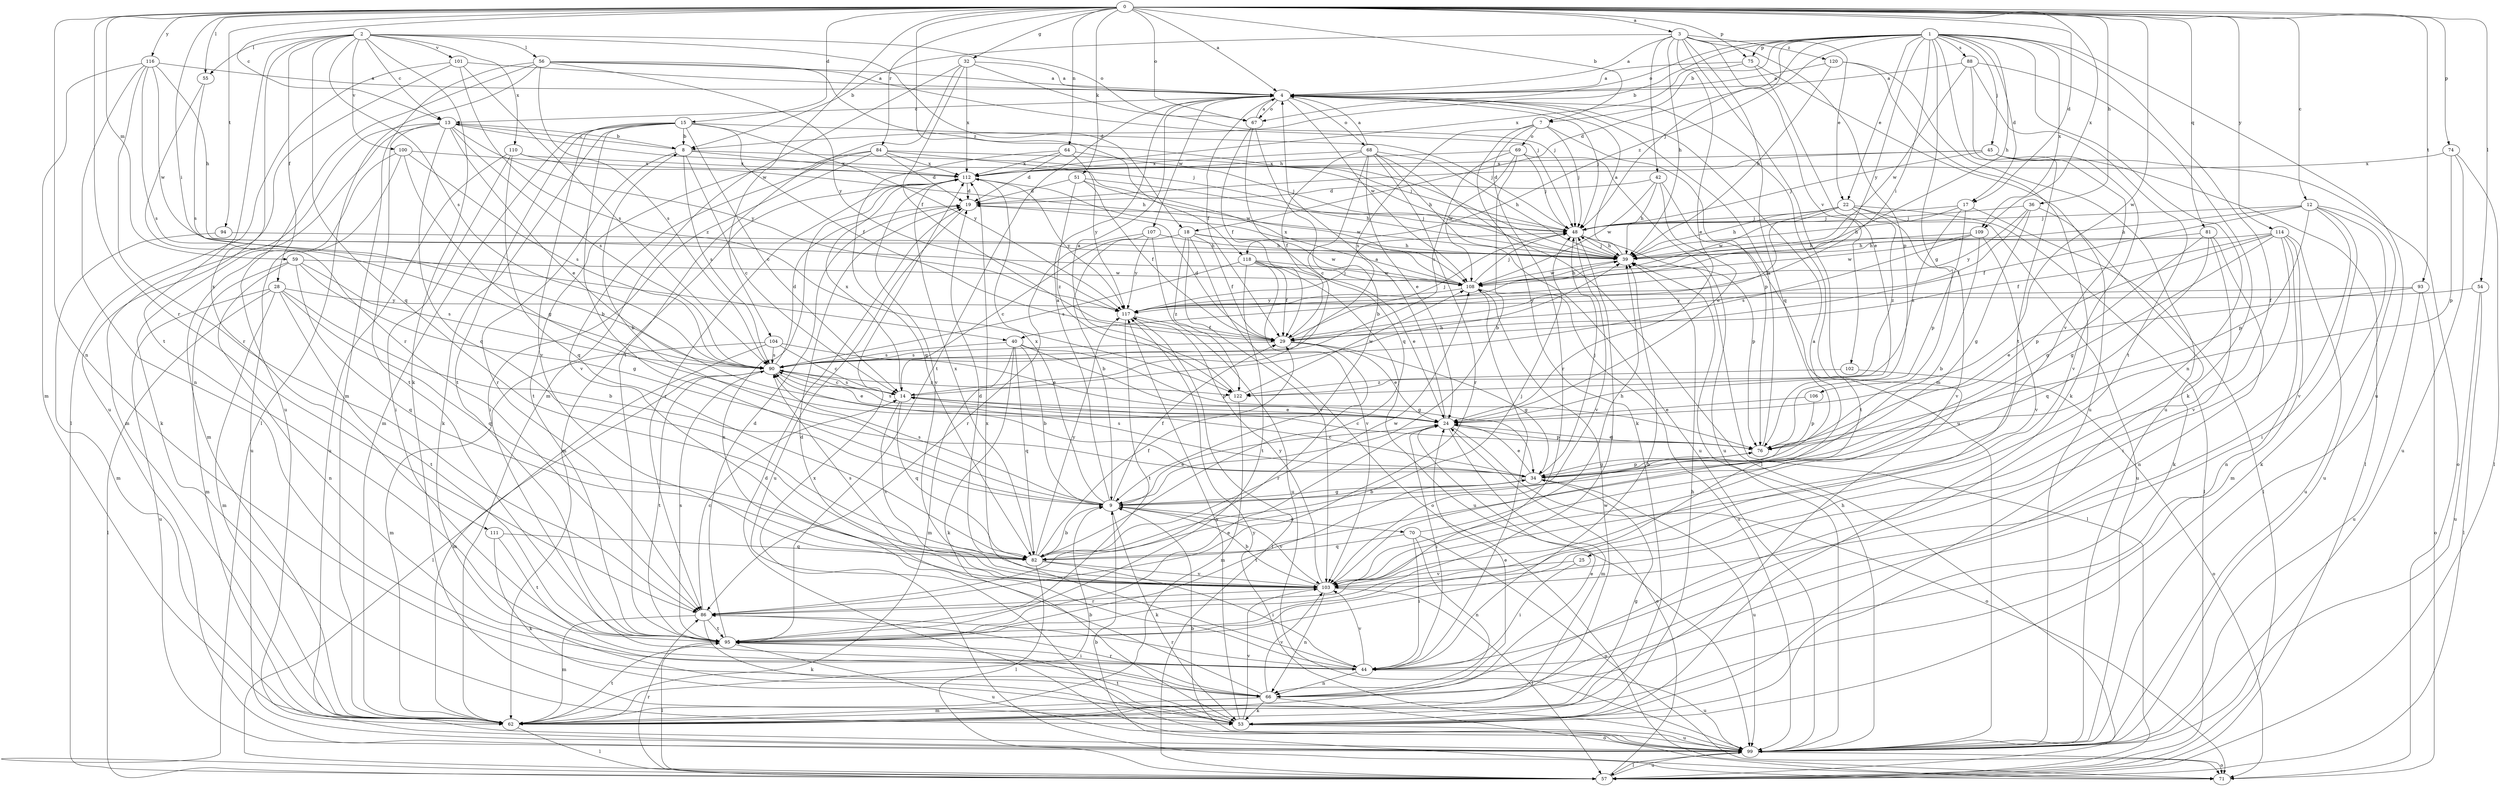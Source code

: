 strict digraph  {
0;
1;
2;
3;
4;
7;
8;
9;
12;
13;
14;
15;
17;
18;
19;
22;
24;
25;
28;
29;
32;
34;
36;
39;
40;
42;
44;
45;
48;
51;
53;
54;
55;
56;
57;
59;
62;
64;
66;
67;
68;
69;
70;
71;
74;
75;
76;
81;
82;
84;
86;
88;
90;
93;
94;
95;
99;
100;
101;
102;
103;
104;
106;
107;
108;
109;
110;
111;
112;
114;
116;
117;
118;
120;
122;
0 -> 3  [label=a];
0 -> 4  [label=a];
0 -> 7  [label=b];
0 -> 12  [label=c];
0 -> 13  [label=c];
0 -> 15  [label=d];
0 -> 17  [label=d];
0 -> 32  [label=g];
0 -> 36  [label=h];
0 -> 40  [label=i];
0 -> 51  [label=k];
0 -> 54  [label=l];
0 -> 55  [label=l];
0 -> 59  [label=m];
0 -> 64  [label=n];
0 -> 66  [label=n];
0 -> 67  [label=o];
0 -> 74  [label=p];
0 -> 75  [label=p];
0 -> 81  [label=q];
0 -> 84  [label=r];
0 -> 86  [label=r];
0 -> 93  [label=t];
0 -> 94  [label=t];
0 -> 104  [label=w];
0 -> 106  [label=w];
0 -> 109  [label=x];
0 -> 114  [label=y];
0 -> 116  [label=y];
0 -> 118  [label=z];
1 -> 7  [label=b];
1 -> 8  [label=b];
1 -> 17  [label=d];
1 -> 18  [label=d];
1 -> 22  [label=e];
1 -> 25  [label=f];
1 -> 34  [label=g];
1 -> 39  [label=h];
1 -> 40  [label=i];
1 -> 45  [label=j];
1 -> 48  [label=j];
1 -> 66  [label=n];
1 -> 67  [label=o];
1 -> 75  [label=p];
1 -> 88  [label=s];
1 -> 95  [label=t];
1 -> 99  [label=u];
1 -> 109  [label=x];
1 -> 117  [label=y];
1 -> 118  [label=z];
2 -> 13  [label=c];
2 -> 18  [label=d];
2 -> 28  [label=f];
2 -> 53  [label=k];
2 -> 55  [label=l];
2 -> 56  [label=l];
2 -> 67  [label=o];
2 -> 82  [label=q];
2 -> 90  [label=s];
2 -> 95  [label=t];
2 -> 100  [label=v];
2 -> 101  [label=v];
2 -> 110  [label=x];
2 -> 111  [label=x];
3 -> 4  [label=a];
3 -> 8  [label=b];
3 -> 22  [label=e];
3 -> 24  [label=e];
3 -> 39  [label=h];
3 -> 42  [label=i];
3 -> 62  [label=m];
3 -> 76  [label=p];
3 -> 82  [label=q];
3 -> 102  [label=v];
3 -> 120  [label=z];
4 -> 13  [label=c];
4 -> 29  [label=f];
4 -> 48  [label=j];
4 -> 67  [label=o];
4 -> 68  [label=o];
4 -> 95  [label=t];
4 -> 99  [label=u];
4 -> 107  [label=w];
4 -> 108  [label=w];
7 -> 48  [label=j];
7 -> 53  [label=k];
7 -> 69  [label=o];
7 -> 76  [label=p];
7 -> 86  [label=r];
7 -> 90  [label=s];
8 -> 13  [label=c];
8 -> 14  [label=c];
8 -> 48  [label=j];
8 -> 86  [label=r];
8 -> 90  [label=s];
8 -> 112  [label=x];
9 -> 4  [label=a];
9 -> 8  [label=b];
9 -> 24  [label=e];
9 -> 29  [label=f];
9 -> 34  [label=g];
9 -> 53  [label=k];
9 -> 70  [label=o];
9 -> 90  [label=s];
9 -> 103  [label=v];
9 -> 112  [label=x];
12 -> 29  [label=f];
12 -> 39  [label=h];
12 -> 44  [label=i];
12 -> 48  [label=j];
12 -> 53  [label=k];
12 -> 76  [label=p];
12 -> 99  [label=u];
12 -> 103  [label=v];
13 -> 8  [label=b];
13 -> 24  [label=e];
13 -> 48  [label=j];
13 -> 53  [label=k];
13 -> 62  [label=m];
13 -> 82  [label=q];
13 -> 90  [label=s];
13 -> 95  [label=t];
13 -> 117  [label=y];
14 -> 24  [label=e];
14 -> 39  [label=h];
14 -> 82  [label=q];
14 -> 90  [label=s];
14 -> 103  [label=v];
14 -> 112  [label=x];
15 -> 8  [label=b];
15 -> 9  [label=b];
15 -> 14  [label=c];
15 -> 29  [label=f];
15 -> 48  [label=j];
15 -> 53  [label=k];
15 -> 62  [label=m];
15 -> 95  [label=t];
15 -> 103  [label=v];
15 -> 117  [label=y];
17 -> 39  [label=h];
17 -> 48  [label=j];
17 -> 57  [label=l];
17 -> 76  [label=p];
17 -> 122  [label=z];
18 -> 14  [label=c];
18 -> 29  [label=f];
18 -> 39  [label=h];
18 -> 71  [label=o];
18 -> 103  [label=v];
18 -> 108  [label=w];
18 -> 122  [label=z];
19 -> 48  [label=j];
19 -> 99  [label=u];
22 -> 29  [label=f];
22 -> 39  [label=h];
22 -> 48  [label=j];
22 -> 57  [label=l];
22 -> 99  [label=u];
22 -> 103  [label=v];
22 -> 108  [label=w];
22 -> 122  [label=z];
24 -> 4  [label=a];
24 -> 44  [label=i];
24 -> 62  [label=m];
24 -> 71  [label=o];
24 -> 76  [label=p];
24 -> 90  [label=s];
25 -> 44  [label=i];
25 -> 103  [label=v];
28 -> 9  [label=b];
28 -> 57  [label=l];
28 -> 62  [label=m];
28 -> 82  [label=q];
28 -> 95  [label=t];
28 -> 99  [label=u];
28 -> 117  [label=y];
29 -> 19  [label=d];
29 -> 24  [label=e];
29 -> 34  [label=g];
29 -> 48  [label=j];
29 -> 86  [label=r];
29 -> 90  [label=s];
32 -> 4  [label=a];
32 -> 29  [label=f];
32 -> 48  [label=j];
32 -> 62  [label=m];
32 -> 95  [label=t];
32 -> 112  [label=x];
34 -> 9  [label=b];
34 -> 14  [label=c];
34 -> 24  [label=e];
34 -> 48  [label=j];
34 -> 76  [label=p];
34 -> 90  [label=s];
34 -> 95  [label=t];
34 -> 99  [label=u];
36 -> 29  [label=f];
36 -> 34  [label=g];
36 -> 48  [label=j];
36 -> 53  [label=k];
36 -> 117  [label=y];
39 -> 4  [label=a];
39 -> 48  [label=j];
39 -> 57  [label=l];
39 -> 108  [label=w];
40 -> 9  [label=b];
40 -> 34  [label=g];
40 -> 53  [label=k];
40 -> 62  [label=m];
40 -> 76  [label=p];
40 -> 82  [label=q];
40 -> 90  [label=s];
42 -> 19  [label=d];
42 -> 24  [label=e];
42 -> 39  [label=h];
42 -> 95  [label=t];
42 -> 108  [label=w];
44 -> 19  [label=d];
44 -> 39  [label=h];
44 -> 66  [label=n];
44 -> 86  [label=r];
44 -> 99  [label=u];
44 -> 103  [label=v];
44 -> 112  [label=x];
45 -> 19  [label=d];
45 -> 48  [label=j];
45 -> 57  [label=l];
45 -> 71  [label=o];
45 -> 103  [label=v];
45 -> 112  [label=x];
48 -> 39  [label=h];
48 -> 76  [label=p];
48 -> 103  [label=v];
51 -> 19  [label=d];
51 -> 29  [label=f];
51 -> 39  [label=h];
51 -> 108  [label=w];
51 -> 122  [label=z];
53 -> 39  [label=h];
53 -> 95  [label=t];
53 -> 99  [label=u];
53 -> 103  [label=v];
53 -> 117  [label=y];
54 -> 57  [label=l];
54 -> 99  [label=u];
54 -> 117  [label=y];
55 -> 86  [label=r];
55 -> 90  [label=s];
56 -> 4  [label=a];
56 -> 39  [label=h];
56 -> 48  [label=j];
56 -> 57  [label=l];
56 -> 62  [label=m];
56 -> 90  [label=s];
56 -> 99  [label=u];
56 -> 117  [label=y];
57 -> 24  [label=e];
57 -> 86  [label=r];
57 -> 99  [label=u];
59 -> 34  [label=g];
59 -> 62  [label=m];
59 -> 66  [label=n];
59 -> 82  [label=q];
59 -> 90  [label=s];
59 -> 108  [label=w];
62 -> 9  [label=b];
62 -> 24  [label=e];
62 -> 34  [label=g];
62 -> 57  [label=l];
62 -> 95  [label=t];
62 -> 108  [label=w];
64 -> 19  [label=d];
64 -> 39  [label=h];
64 -> 82  [label=q];
64 -> 112  [label=x];
64 -> 117  [label=y];
66 -> 24  [label=e];
66 -> 53  [label=k];
66 -> 62  [label=m];
66 -> 71  [label=o];
66 -> 86  [label=r];
66 -> 103  [label=v];
66 -> 112  [label=x];
67 -> 4  [label=a];
67 -> 9  [label=b];
67 -> 29  [label=f];
67 -> 82  [label=q];
68 -> 4  [label=a];
68 -> 14  [label=c];
68 -> 24  [label=e];
68 -> 29  [label=f];
68 -> 39  [label=h];
68 -> 57  [label=l];
68 -> 86  [label=r];
68 -> 99  [label=u];
68 -> 112  [label=x];
69 -> 9  [label=b];
69 -> 48  [label=j];
69 -> 90  [label=s];
69 -> 99  [label=u];
69 -> 108  [label=w];
69 -> 112  [label=x];
70 -> 39  [label=h];
70 -> 44  [label=i];
70 -> 66  [label=n];
70 -> 71  [label=o];
70 -> 82  [label=q];
71 -> 9  [label=b];
71 -> 112  [label=x];
74 -> 57  [label=l];
74 -> 76  [label=p];
74 -> 99  [label=u];
74 -> 112  [label=x];
75 -> 4  [label=a];
75 -> 24  [label=e];
75 -> 99  [label=u];
75 -> 112  [label=x];
76 -> 4  [label=a];
76 -> 14  [label=c];
76 -> 24  [label=e];
76 -> 34  [label=g];
81 -> 34  [label=g];
81 -> 39  [label=h];
81 -> 66  [label=n];
81 -> 82  [label=q];
81 -> 103  [label=v];
82 -> 9  [label=b];
82 -> 29  [label=f];
82 -> 44  [label=i];
82 -> 48  [label=j];
82 -> 57  [label=l];
82 -> 103  [label=v];
82 -> 108  [label=w];
82 -> 112  [label=x];
82 -> 117  [label=y];
84 -> 19  [label=d];
84 -> 44  [label=i];
84 -> 48  [label=j];
84 -> 95  [label=t];
84 -> 103  [label=v];
84 -> 108  [label=w];
84 -> 112  [label=x];
86 -> 14  [label=c];
86 -> 53  [label=k];
86 -> 62  [label=m];
86 -> 95  [label=t];
88 -> 4  [label=a];
88 -> 53  [label=k];
88 -> 95  [label=t];
88 -> 103  [label=v];
88 -> 108  [label=w];
90 -> 14  [label=c];
90 -> 19  [label=d];
90 -> 24  [label=e];
90 -> 62  [label=m];
90 -> 95  [label=t];
90 -> 122  [label=z];
93 -> 24  [label=e];
93 -> 71  [label=o];
93 -> 99  [label=u];
93 -> 117  [label=y];
94 -> 39  [label=h];
94 -> 62  [label=m];
95 -> 19  [label=d];
95 -> 24  [label=e];
95 -> 44  [label=i];
95 -> 48  [label=j];
95 -> 57  [label=l];
95 -> 90  [label=s];
95 -> 99  [label=u];
99 -> 9  [label=b];
99 -> 19  [label=d];
99 -> 39  [label=h];
99 -> 57  [label=l];
99 -> 71  [label=o];
99 -> 117  [label=y];
100 -> 34  [label=g];
100 -> 62  [label=m];
100 -> 90  [label=s];
100 -> 99  [label=u];
100 -> 112  [label=x];
101 -> 4  [label=a];
101 -> 57  [label=l];
101 -> 90  [label=s];
101 -> 99  [label=u];
101 -> 122  [label=z];
102 -> 71  [label=o];
102 -> 122  [label=z];
103 -> 4  [label=a];
103 -> 9  [label=b];
103 -> 19  [label=d];
103 -> 57  [label=l];
103 -> 66  [label=n];
103 -> 86  [label=r];
103 -> 90  [label=s];
103 -> 117  [label=y];
104 -> 14  [label=c];
104 -> 24  [label=e];
104 -> 57  [label=l];
104 -> 62  [label=m];
104 -> 90  [label=s];
106 -> 24  [label=e];
106 -> 76  [label=p];
107 -> 9  [label=b];
107 -> 39  [label=h];
107 -> 86  [label=r];
107 -> 99  [label=u];
107 -> 117  [label=y];
108 -> 39  [label=h];
108 -> 44  [label=i];
108 -> 48  [label=j];
108 -> 99  [label=u];
108 -> 112  [label=x];
108 -> 117  [label=y];
109 -> 9  [label=b];
109 -> 39  [label=h];
109 -> 90  [label=s];
109 -> 103  [label=v];
109 -> 108  [label=w];
110 -> 39  [label=h];
110 -> 44  [label=i];
110 -> 82  [label=q];
110 -> 99  [label=u];
110 -> 112  [label=x];
111 -> 53  [label=k];
111 -> 82  [label=q];
111 -> 95  [label=t];
112 -> 19  [label=d];
112 -> 62  [label=m];
112 -> 86  [label=r];
112 -> 103  [label=v];
112 -> 117  [label=y];
114 -> 29  [label=f];
114 -> 34  [label=g];
114 -> 39  [label=h];
114 -> 44  [label=i];
114 -> 62  [label=m];
114 -> 66  [label=n];
114 -> 76  [label=p];
114 -> 99  [label=u];
116 -> 4  [label=a];
116 -> 39  [label=h];
116 -> 62  [label=m];
116 -> 66  [label=n];
116 -> 86  [label=r];
116 -> 90  [label=s];
116 -> 108  [label=w];
117 -> 29  [label=f];
117 -> 48  [label=j];
117 -> 57  [label=l];
117 -> 95  [label=t];
118 -> 24  [label=e];
118 -> 29  [label=f];
118 -> 90  [label=s];
118 -> 95  [label=t];
118 -> 99  [label=u];
118 -> 103  [label=v];
118 -> 108  [label=w];
120 -> 4  [label=a];
120 -> 39  [label=h];
120 -> 53  [label=k];
120 -> 99  [label=u];
122 -> 4  [label=a];
122 -> 62  [label=m];
122 -> 108  [label=w];
}

